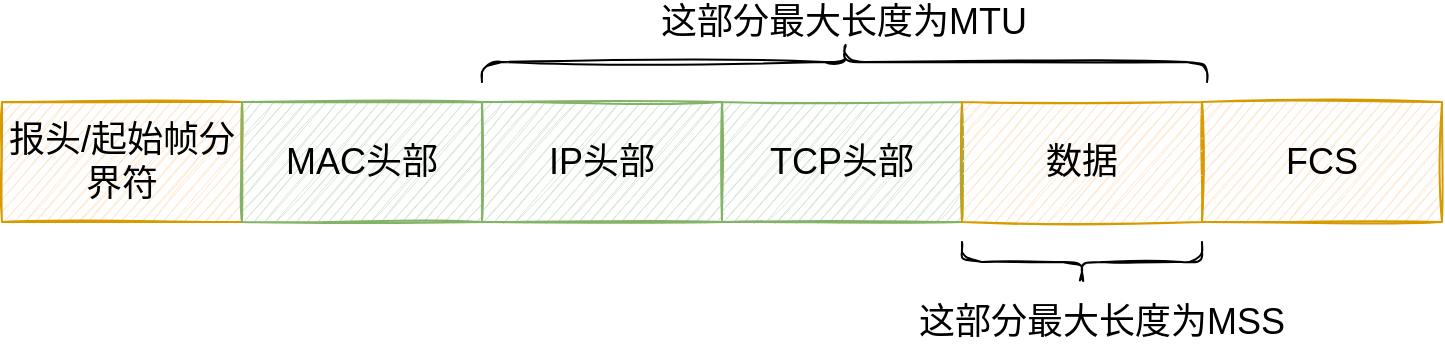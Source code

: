 <mxfile version="13.5.9" type="device"><diagram id="iHcimOJx-ElEZ7PZXqcs" name="第 1 页"><mxGraphModel dx="1422" dy="713" grid="1" gridSize="10" guides="1" tooltips="1" connect="1" arrows="1" fold="1" page="1" pageScale="1" pageWidth="827" pageHeight="1169" math="0" shadow="0"><root><mxCell id="0"/><mxCell id="1" parent="0"/><mxCell id="zaK63j6jRg8i_dgzGOlW-3" value="&lt;font style=&quot;font-size: 18px&quot;&gt;报头/起始帧分界符&lt;/font&gt;" style="rounded=0;whiteSpace=wrap;html=1;sketch=1;fontSize=18;fillColor=#ffe6cc;strokeColor=#d79b00;" vertex="1" parent="1"><mxGeometry x="110" y="220" width="120" height="60" as="geometry"/></mxCell><mxCell id="zaK63j6jRg8i_dgzGOlW-4" value="MAC头部" style="rounded=0;whiteSpace=wrap;html=1;sketch=1;fontSize=18;fillColor=#d5e8d4;strokeColor=#82b366;" vertex="1" parent="1"><mxGeometry x="230" y="220" width="120" height="60" as="geometry"/></mxCell><mxCell id="zaK63j6jRg8i_dgzGOlW-5" value="IP头部" style="rounded=0;whiteSpace=wrap;html=1;sketch=1;fontSize=18;fillColor=#d5e8d4;strokeColor=#82b366;" vertex="1" parent="1"><mxGeometry x="350" y="220" width="120" height="60" as="geometry"/></mxCell><mxCell id="zaK63j6jRg8i_dgzGOlW-6" value="TCP头部" style="rounded=0;whiteSpace=wrap;html=1;sketch=1;fontSize=18;fillColor=#d5e8d4;strokeColor=#82b366;" vertex="1" parent="1"><mxGeometry x="470" y="220" width="120" height="60" as="geometry"/></mxCell><mxCell id="zaK63j6jRg8i_dgzGOlW-7" value="数据" style="rounded=0;whiteSpace=wrap;html=1;sketch=1;fontSize=18;fillColor=#ffe6cc;strokeColor=#d79b00;" vertex="1" parent="1"><mxGeometry x="590" y="220" width="120" height="60" as="geometry"/></mxCell><mxCell id="zaK63j6jRg8i_dgzGOlW-8" value="FCS" style="rounded=0;whiteSpace=wrap;html=1;sketch=1;fontSize=18;fillColor=#ffe6cc;strokeColor=#d79b00;" vertex="1" parent="1"><mxGeometry x="710" y="220" width="120" height="60" as="geometry"/></mxCell><mxCell id="zaK63j6jRg8i_dgzGOlW-9" value="" style="shape=curlyBracket;whiteSpace=wrap;html=1;rounded=1;sketch=1;fontSize=18;rotation=90;" vertex="1" parent="1"><mxGeometry x="521.25" y="18.75" width="20" height="362.5" as="geometry"/></mxCell><mxCell id="zaK63j6jRg8i_dgzGOlW-10" value="这部分最大长度为MTU" style="text;html=1;strokeColor=none;fillColor=none;align=center;verticalAlign=middle;whiteSpace=wrap;rounded=0;sketch=1;fontSize=18;" vertex="1" parent="1"><mxGeometry x="431.25" y="170" width="200" height="20" as="geometry"/></mxCell><mxCell id="zaK63j6jRg8i_dgzGOlW-11" value="" style="shape=curlyBracket;whiteSpace=wrap;html=1;rounded=1;sketch=1;fontSize=18;rotation=-90;" vertex="1" parent="1"><mxGeometry x="640" y="240" width="20" height="120" as="geometry"/></mxCell><mxCell id="zaK63j6jRg8i_dgzGOlW-12" value="这部分最大长度为MSS" style="text;html=1;strokeColor=none;fillColor=none;align=center;verticalAlign=middle;whiteSpace=wrap;rounded=0;sketch=1;fontSize=18;" vertex="1" parent="1"><mxGeometry x="560" y="320" width="200" height="20" as="geometry"/></mxCell></root></mxGraphModel></diagram></mxfile>